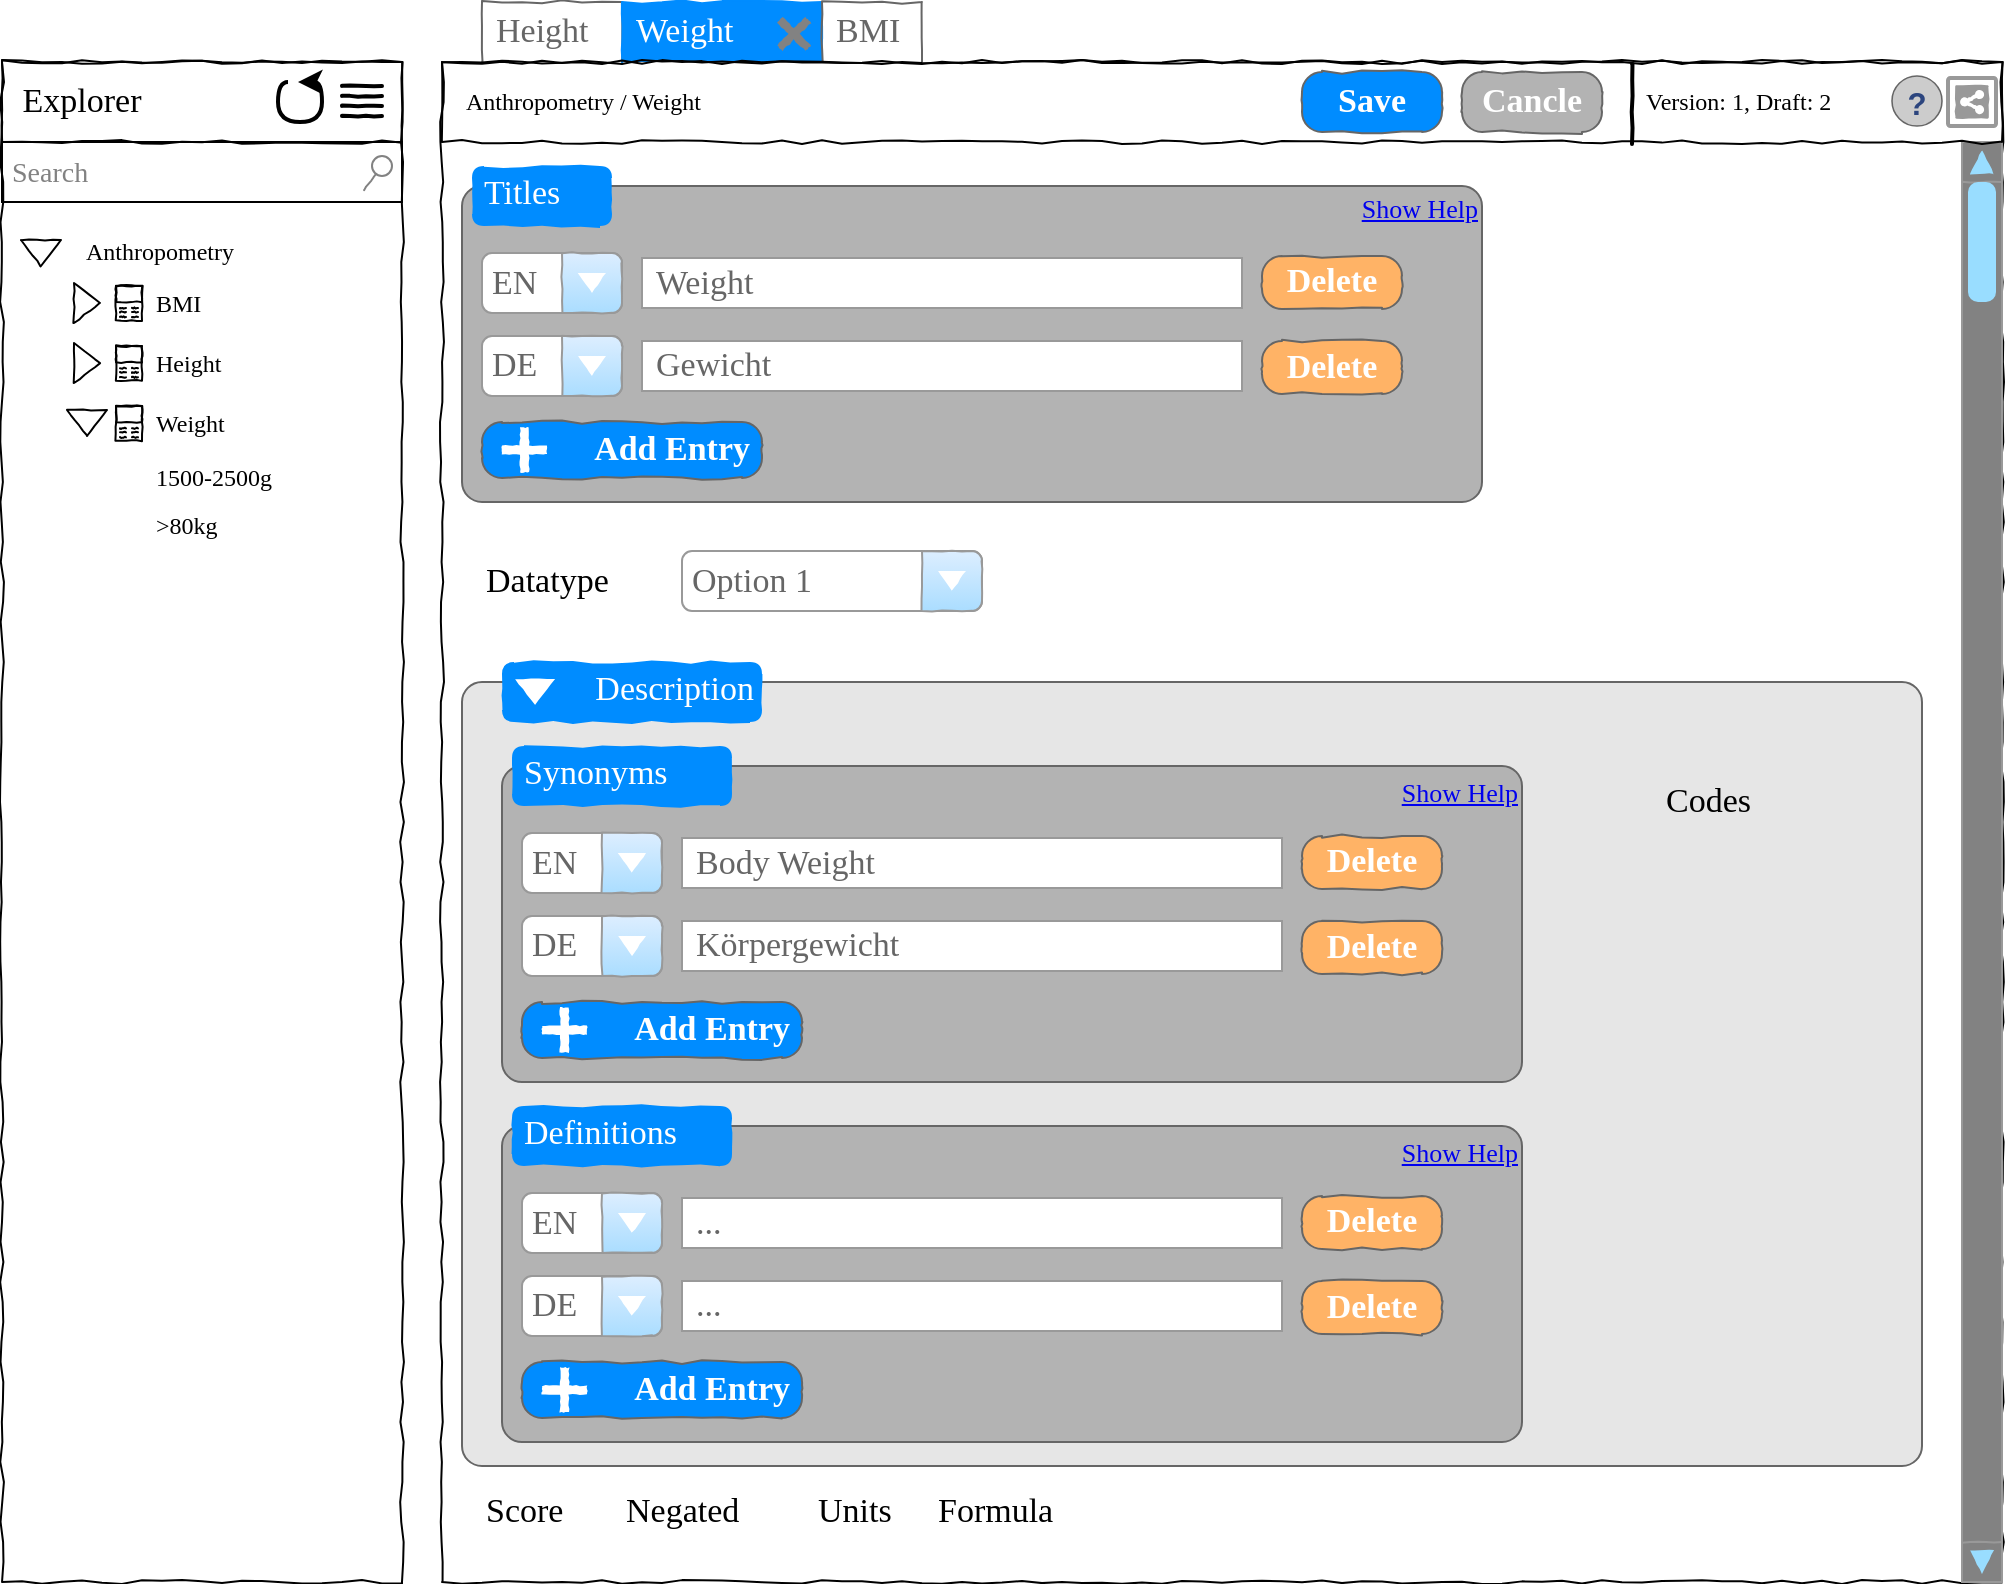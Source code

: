 <mxfile version="15.4.0" type="device"><diagram name="Page-1" id="03018318-947c-dd8e-b7a3-06fadd420f32"><mxGraphModel dx="1422" dy="810" grid="1" gridSize="10" guides="1" tooltips="1" connect="1" arrows="1" fold="1" page="1" pageScale="1" pageWidth="1100" pageHeight="850" background="none" math="0" shadow="0"><root><mxCell id="0"/><mxCell id="1" parent="0"/><mxCell id="8TfSYfjNBXRAgdzsA98q-6" value="" style="rounded=0;whiteSpace=wrap;html=1;shadow=0;comic=1;fontFamily=Verdana;strokeWidth=1;fillColor=none;" vertex="1" parent="1"><mxGeometry x="40" y="40" width="200" height="760" as="geometry"/></mxCell><mxCell id="8TfSYfjNBXRAgdzsA98q-7" value="Height" style="strokeWidth=1;shadow=0;dashed=0;align=center;html=1;shape=mxgraph.mockup.forms.uRect;fontSize=17;fontColor=#666666;align=left;spacingLeft=5;strokeColor=#666666;rounded=0;comic=1;fontFamily=Verdana;fillColor=none;" vertex="1" parent="1"><mxGeometry x="280" y="10" width="70" height="30" as="geometry"/></mxCell><mxCell id="8TfSYfjNBXRAgdzsA98q-8" value="Weight" style="strokeWidth=1;shadow=0;dashed=0;align=center;html=1;shape=mxgraph.mockup.forms.uRect;fontSize=17;fontColor=#ffffff;align=left;spacingLeft=5;strokeColor=#008cff;fillColor=#008cff;rounded=0;comic=1;fontFamily=Verdana;" vertex="1" parent="1"><mxGeometry x="350" y="10" width="100" height="30" as="geometry"/></mxCell><mxCell id="8TfSYfjNBXRAgdzsA98q-9" value="BMI" style="strokeWidth=1;shadow=0;dashed=0;align=center;html=1;shape=mxgraph.mockup.forms.uRect;fontSize=17;fontColor=#666666;align=left;spacingLeft=5;strokeColor=#666666;rounded=0;comic=1;fontFamily=Verdana;fillColor=none;" vertex="1" parent="1"><mxGeometry x="450" y="10" width="50" height="30" as="geometry"/></mxCell><mxCell id="8TfSYfjNBXRAgdzsA98q-10" value="" style="rounded=0;whiteSpace=wrap;html=1;shadow=0;comic=1;fontFamily=Verdana;strokeWidth=1;fillColor=none;align=left;" vertex="1" parent="1"><mxGeometry x="260" y="40" width="780" height="760" as="geometry"/></mxCell><mxCell id="8TfSYfjNBXRAgdzsA98q-11" value="" style="rounded=0;whiteSpace=wrap;html=1;shadow=0;comic=1;fontFamily=Verdana;strokeWidth=1;fillColor=none;" vertex="1" parent="1"><mxGeometry x="40" y="40" width="200" height="40" as="geometry"/></mxCell><mxCell id="8TfSYfjNBXRAgdzsA98q-12" value="" style="line;strokeWidth=2;html=1;rounded=0;shadow=0;comic=1;fontFamily=Verdana;fillColor=none;" vertex="1" parent="1"><mxGeometry x="210" y="52" width="20" height="10" as="geometry"/></mxCell><mxCell id="8TfSYfjNBXRAgdzsA98q-15" value="" style="line;strokeWidth=2;html=1;rounded=0;shadow=0;comic=1;fontFamily=Verdana;fillColor=none;" vertex="1" parent="1"><mxGeometry x="210" y="57" width="20" height="10" as="geometry"/></mxCell><mxCell id="8TfSYfjNBXRAgdzsA98q-16" value="" style="line;strokeWidth=2;html=1;rounded=0;shadow=0;comic=1;fontFamily=Verdana;fillColor=none;" vertex="1" parent="1"><mxGeometry x="210" y="62" width="20" height="10" as="geometry"/></mxCell><mxCell id="8TfSYfjNBXRAgdzsA98q-18" value="" style="line;strokeWidth=2;html=1;rounded=0;shadow=0;comic=1;fontFamily=Verdana;fillColor=none;" vertex="1" parent="1"><mxGeometry x="210" y="47" width="20" height="10" as="geometry"/></mxCell><mxCell id="8TfSYfjNBXRAgdzsA98q-20" value="" style="curved=1;endArrow=classic;html=1;rounded=0;fontFamily=Verdana;edgeStyle=orthogonalEdgeStyle;strokeWidth=2;" edge="1" parent="1"><mxGeometry width="50" height="50" relative="1" as="geometry"><mxPoint x="183" y="50" as="sourcePoint"/><mxPoint x="188" y="50" as="targetPoint"/><Array as="points"><mxPoint x="178" y="50"/><mxPoint x="178" y="70"/><mxPoint x="200" y="70"/><mxPoint x="200" y="50"/></Array></mxGeometry></mxCell><mxCell id="8TfSYfjNBXRAgdzsA98q-21" value="&lt;font style=&quot;font-size: 14px&quot; color=&quot;#828282&quot;&gt;Search&lt;/font&gt;" style="strokeWidth=1;shadow=0;dashed=0;align=center;html=1;shape=mxgraph.mockup.forms.searchBox;strokeColor=#000000;mainText=;strokeColor2=#828282;fontColor=#666666;fontSize=17;align=left;spacingLeft=3;rounded=0;comic=1;fontFamily=Verdana;fillColor=none;sketch=0;" vertex="1" parent="1"><mxGeometry x="40" y="80" width="200" height="30" as="geometry"/></mxCell><mxCell id="8TfSYfjNBXRAgdzsA98q-22" value="Anthropometry" style="text;html=1;strokeColor=none;fillColor=none;align=left;verticalAlign=middle;whiteSpace=wrap;rounded=0;shadow=0;comic=1;fontFamily=Verdana;" vertex="1" parent="1"><mxGeometry x="80" y="120" width="90" height="30" as="geometry"/></mxCell><mxCell id="8TfSYfjNBXRAgdzsA98q-24" value="" style="triangle;whiteSpace=wrap;html=1;rounded=0;shadow=0;comic=1;fontFamily=Verdana;strokeWidth=1;fillColor=none;rotation=90;" vertex="1" parent="1"><mxGeometry x="53" y="125.5" width="13" height="20" as="geometry"/></mxCell><mxCell id="8TfSYfjNBXRAgdzsA98q-26" value="BMI" style="text;html=1;strokeColor=none;fillColor=none;align=left;verticalAlign=middle;whiteSpace=wrap;rounded=0;shadow=0;comic=1;fontFamily=Verdana;" vertex="1" parent="1"><mxGeometry x="115" y="145.5" width="70" height="30" as="geometry"/></mxCell><mxCell id="8TfSYfjNBXRAgdzsA98q-27" value="Height" style="text;html=1;strokeColor=none;fillColor=none;align=left;verticalAlign=middle;whiteSpace=wrap;rounded=0;shadow=0;comic=1;fontFamily=Verdana;" vertex="1" parent="1"><mxGeometry x="115" y="175.5" width="70" height="30" as="geometry"/></mxCell><mxCell id="8TfSYfjNBXRAgdzsA98q-28" value="Weight" style="text;html=1;strokeColor=none;fillColor=none;align=left;verticalAlign=middle;whiteSpace=wrap;rounded=0;shadow=0;comic=1;fontFamily=Verdana;" vertex="1" parent="1"><mxGeometry x="115" y="205.5" width="70" height="30" as="geometry"/></mxCell><mxCell id="8TfSYfjNBXRAgdzsA98q-29" value="" style="triangle;whiteSpace=wrap;html=1;rounded=0;shadow=0;comic=1;fontFamily=Verdana;strokeWidth=1;fillColor=none;rotation=90;" vertex="1" parent="1"><mxGeometry x="76" y="210.5" width="13" height="20" as="geometry"/></mxCell><mxCell id="8TfSYfjNBXRAgdzsA98q-30" value="" style="triangle;whiteSpace=wrap;html=1;rounded=0;shadow=0;comic=1;fontFamily=Verdana;strokeWidth=1;fillColor=none;rotation=0;" vertex="1" parent="1"><mxGeometry x="76" y="150.5" width="13" height="20" as="geometry"/></mxCell><mxCell id="8TfSYfjNBXRAgdzsA98q-31" value="" style="triangle;whiteSpace=wrap;html=1;rounded=0;shadow=0;comic=1;fontFamily=Verdana;strokeWidth=1;fillColor=none;rotation=0;" vertex="1" parent="1"><mxGeometry x="76" y="180.5" width="13" height="20" as="geometry"/></mxCell><mxCell id="8TfSYfjNBXRAgdzsA98q-32" value="1500-2500g" style="text;html=1;strokeColor=none;fillColor=none;align=left;verticalAlign=middle;whiteSpace=wrap;rounded=0;shadow=0;comic=1;fontFamily=Verdana;" vertex="1" parent="1"><mxGeometry x="115" y="235.5" width="80" height="24.5" as="geometry"/></mxCell><mxCell id="8TfSYfjNBXRAgdzsA98q-33" value="&amp;gt;80kg" style="text;html=1;strokeColor=none;fillColor=none;align=left;verticalAlign=middle;whiteSpace=wrap;rounded=0;shadow=0;comic=1;fontFamily=Verdana;" vertex="1" parent="1"><mxGeometry x="115" y="260" width="80" height="24.5" as="geometry"/></mxCell><mxCell id="8TfSYfjNBXRAgdzsA98q-44" value="" style="group" vertex="1" connectable="0" parent="1"><mxGeometry x="97" y="151.83" width="13" height="20.17" as="geometry"/></mxCell><mxCell id="8TfSYfjNBXRAgdzsA98q-36" value="" style="rounded=0;whiteSpace=wrap;html=1;shadow=0;comic=1;fontFamily=Verdana;strokeWidth=1;fillColor=none;align=left;" vertex="1" parent="8TfSYfjNBXRAgdzsA98q-44"><mxGeometry width="13" height="17.34" as="geometry"/></mxCell><mxCell id="8TfSYfjNBXRAgdzsA98q-37" value="" style="rounded=0;whiteSpace=wrap;html=1;shadow=0;comic=1;fontFamily=Verdana;strokeWidth=1;fillColor=none;align=left;" vertex="1" parent="8TfSYfjNBXRAgdzsA98q-44"><mxGeometry y="0.17" width="13" height="8" as="geometry"/></mxCell><mxCell id="8TfSYfjNBXRAgdzsA98q-38" value="" style="line;strokeWidth=1;html=1;rounded=0;shadow=0;comic=1;fontFamily=Verdana;fillColor=none;align=left;fontSize=11;" vertex="1" parent="8TfSYfjNBXRAgdzsA98q-44"><mxGeometry x="2" y="6.17" width="3" height="10" as="geometry"/></mxCell><mxCell id="8TfSYfjNBXRAgdzsA98q-39" value="" style="line;strokeWidth=1;html=1;rounded=0;shadow=0;comic=1;fontFamily=Verdana;fillColor=none;align=left;fontSize=11;" vertex="1" parent="8TfSYfjNBXRAgdzsA98q-44"><mxGeometry x="2" y="8.67" width="3" height="9" as="geometry"/></mxCell><mxCell id="8TfSYfjNBXRAgdzsA98q-40" value="" style="line;strokeWidth=1;html=1;rounded=0;shadow=0;comic=1;fontFamily=Verdana;fillColor=none;align=left;fontSize=11;" vertex="1" parent="8TfSYfjNBXRAgdzsA98q-44"><mxGeometry x="8" y="6.17" width="3" height="10" as="geometry"/></mxCell><mxCell id="8TfSYfjNBXRAgdzsA98q-41" value="" style="line;strokeWidth=1;html=1;rounded=0;shadow=0;comic=1;fontFamily=Verdana;fillColor=none;align=left;fontSize=11;" vertex="1" parent="8TfSYfjNBXRAgdzsA98q-44"><mxGeometry x="8" y="8.67" width="3" height="9" as="geometry"/></mxCell><mxCell id="8TfSYfjNBXRAgdzsA98q-42" value="" style="line;strokeWidth=1;html=1;rounded=0;shadow=0;comic=1;fontFamily=Verdana;fillColor=none;align=left;fontSize=11;" vertex="1" parent="8TfSYfjNBXRAgdzsA98q-44"><mxGeometry x="2" y="11.17" width="3" height="9" as="geometry"/></mxCell><mxCell id="8TfSYfjNBXRAgdzsA98q-43" value="" style="line;strokeWidth=1;html=1;rounded=0;shadow=0;comic=1;fontFamily=Verdana;fillColor=none;align=left;fontSize=11;" vertex="1" parent="8TfSYfjNBXRAgdzsA98q-44"><mxGeometry x="8" y="11.17" width="3" height="9" as="geometry"/></mxCell><mxCell id="8TfSYfjNBXRAgdzsA98q-45" value="" style="group" vertex="1" connectable="0" parent="1"><mxGeometry x="97" y="182" width="13" height="20.17" as="geometry"/></mxCell><mxCell id="8TfSYfjNBXRAgdzsA98q-46" value="" style="rounded=0;whiteSpace=wrap;html=1;shadow=0;comic=1;fontFamily=Verdana;strokeWidth=1;fillColor=none;align=left;" vertex="1" parent="8TfSYfjNBXRAgdzsA98q-45"><mxGeometry width="13" height="17.34" as="geometry"/></mxCell><mxCell id="8TfSYfjNBXRAgdzsA98q-47" value="" style="rounded=0;whiteSpace=wrap;html=1;shadow=0;comic=1;fontFamily=Verdana;strokeWidth=1;fillColor=none;align=left;" vertex="1" parent="8TfSYfjNBXRAgdzsA98q-45"><mxGeometry y="0.17" width="13" height="8" as="geometry"/></mxCell><mxCell id="8TfSYfjNBXRAgdzsA98q-48" value="" style="line;strokeWidth=1;html=1;rounded=0;shadow=0;comic=1;fontFamily=Verdana;fillColor=none;align=left;fontSize=11;" vertex="1" parent="8TfSYfjNBXRAgdzsA98q-45"><mxGeometry x="2" y="6.17" width="3" height="10" as="geometry"/></mxCell><mxCell id="8TfSYfjNBXRAgdzsA98q-49" value="" style="line;strokeWidth=1;html=1;rounded=0;shadow=0;comic=1;fontFamily=Verdana;fillColor=none;align=left;fontSize=11;" vertex="1" parent="8TfSYfjNBXRAgdzsA98q-45"><mxGeometry x="2" y="8.67" width="3" height="9" as="geometry"/></mxCell><mxCell id="8TfSYfjNBXRAgdzsA98q-50" value="" style="line;strokeWidth=1;html=1;rounded=0;shadow=0;comic=1;fontFamily=Verdana;fillColor=none;align=left;fontSize=11;" vertex="1" parent="8TfSYfjNBXRAgdzsA98q-45"><mxGeometry x="8" y="6.17" width="3" height="10" as="geometry"/></mxCell><mxCell id="8TfSYfjNBXRAgdzsA98q-51" value="" style="line;strokeWidth=1;html=1;rounded=0;shadow=0;comic=1;fontFamily=Verdana;fillColor=none;align=left;fontSize=11;" vertex="1" parent="8TfSYfjNBXRAgdzsA98q-45"><mxGeometry x="8" y="8.67" width="3" height="9" as="geometry"/></mxCell><mxCell id="8TfSYfjNBXRAgdzsA98q-52" value="" style="line;strokeWidth=1;html=1;rounded=0;shadow=0;comic=1;fontFamily=Verdana;fillColor=none;align=left;fontSize=11;" vertex="1" parent="8TfSYfjNBXRAgdzsA98q-45"><mxGeometry x="2" y="11.17" width="3" height="9" as="geometry"/></mxCell><mxCell id="8TfSYfjNBXRAgdzsA98q-53" value="" style="line;strokeWidth=1;html=1;rounded=0;shadow=0;comic=1;fontFamily=Verdana;fillColor=none;align=left;fontSize=11;" vertex="1" parent="8TfSYfjNBXRAgdzsA98q-45"><mxGeometry x="8" y="11.17" width="3" height="9" as="geometry"/></mxCell><mxCell id="8TfSYfjNBXRAgdzsA98q-54" value="" style="group" vertex="1" connectable="0" parent="1"><mxGeometry x="97" y="212" width="13" height="20.17" as="geometry"/></mxCell><mxCell id="8TfSYfjNBXRAgdzsA98q-55" value="" style="rounded=0;whiteSpace=wrap;html=1;shadow=0;comic=1;fontFamily=Verdana;strokeWidth=1;fillColor=none;align=left;" vertex="1" parent="8TfSYfjNBXRAgdzsA98q-54"><mxGeometry width="13" height="17.34" as="geometry"/></mxCell><mxCell id="8TfSYfjNBXRAgdzsA98q-56" value="" style="rounded=0;whiteSpace=wrap;html=1;shadow=0;comic=1;fontFamily=Verdana;strokeWidth=1;fillColor=none;align=left;" vertex="1" parent="8TfSYfjNBXRAgdzsA98q-54"><mxGeometry y="0.17" width="13" height="8" as="geometry"/></mxCell><mxCell id="8TfSYfjNBXRAgdzsA98q-57" value="" style="line;strokeWidth=1;html=1;rounded=0;shadow=0;comic=1;fontFamily=Verdana;fillColor=none;align=left;fontSize=11;" vertex="1" parent="8TfSYfjNBXRAgdzsA98q-54"><mxGeometry x="2" y="6.17" width="3" height="10" as="geometry"/></mxCell><mxCell id="8TfSYfjNBXRAgdzsA98q-58" value="" style="line;strokeWidth=1;html=1;rounded=0;shadow=0;comic=1;fontFamily=Verdana;fillColor=none;align=left;fontSize=11;" vertex="1" parent="8TfSYfjNBXRAgdzsA98q-54"><mxGeometry x="2" y="8.67" width="3" height="9" as="geometry"/></mxCell><mxCell id="8TfSYfjNBXRAgdzsA98q-59" value="" style="line;strokeWidth=1;html=1;rounded=0;shadow=0;comic=1;fontFamily=Verdana;fillColor=none;align=left;fontSize=11;" vertex="1" parent="8TfSYfjNBXRAgdzsA98q-54"><mxGeometry x="8" y="6.17" width="3" height="10" as="geometry"/></mxCell><mxCell id="8TfSYfjNBXRAgdzsA98q-60" value="" style="line;strokeWidth=1;html=1;rounded=0;shadow=0;comic=1;fontFamily=Verdana;fillColor=none;align=left;fontSize=11;" vertex="1" parent="8TfSYfjNBXRAgdzsA98q-54"><mxGeometry x="8" y="8.67" width="3" height="9" as="geometry"/></mxCell><mxCell id="8TfSYfjNBXRAgdzsA98q-61" value="" style="line;strokeWidth=1;html=1;rounded=0;shadow=0;comic=1;fontFamily=Verdana;fillColor=none;align=left;fontSize=11;" vertex="1" parent="8TfSYfjNBXRAgdzsA98q-54"><mxGeometry x="2" y="11.17" width="3" height="9" as="geometry"/></mxCell><mxCell id="8TfSYfjNBXRAgdzsA98q-62" value="" style="line;strokeWidth=1;html=1;rounded=0;shadow=0;comic=1;fontFamily=Verdana;fillColor=none;align=left;fontSize=11;" vertex="1" parent="8TfSYfjNBXRAgdzsA98q-54"><mxGeometry x="8" y="11.17" width="3" height="9" as="geometry"/></mxCell><mxCell id="8TfSYfjNBXRAgdzsA98q-63" value="Explorer" style="text;html=1;strokeColor=none;fillColor=none;align=center;verticalAlign=middle;whiteSpace=wrap;rounded=0;shadow=0;comic=1;fontFamily=Verdana;fontSize=17;" vertex="1" parent="1"><mxGeometry x="50" y="45" width="60" height="30" as="geometry"/></mxCell><mxCell id="8TfSYfjNBXRAgdzsA98q-64" value="" style="shape=cross;whiteSpace=wrap;html=1;rounded=0;shadow=0;comic=1;sketch=0;fontFamily=Verdana;fontSize=17;strokeColor=none;strokeWidth=1;fillColor=#828282;align=left;rotation=45;" vertex="1" parent="1"><mxGeometry x="426" y="16" width="20" height="20" as="geometry"/></mxCell><mxCell id="8TfSYfjNBXRAgdzsA98q-65" value="" style="verticalLabelPosition=bottom;shadow=0;dashed=0;align=center;html=1;verticalAlign=top;strokeWidth=1;shape=mxgraph.mockup.navigation.scrollBar;strokeColor=#999999;barPos=100;fillColor2=#99ddff;strokeColor2=none;direction=north;rounded=0;comic=1;sketch=0;fontFamily=Verdana;fontSize=17;fillColor=#828282;" vertex="1" parent="1"><mxGeometry x="1020" y="80" width="20" height="720" as="geometry"/></mxCell><mxCell id="8TfSYfjNBXRAgdzsA98q-72" value="Datatype" style="text;html=1;strokeColor=none;fillColor=none;align=left;verticalAlign=middle;whiteSpace=wrap;rounded=0;shadow=0;comic=1;sketch=0;fontFamily=Verdana;fontSize=17;" vertex="1" parent="1"><mxGeometry x="280" y="284.5" width="60" height="30" as="geometry"/></mxCell><mxCell id="8TfSYfjNBXRAgdzsA98q-73" value="Units" style="text;html=1;strokeColor=none;fillColor=none;align=left;verticalAlign=middle;whiteSpace=wrap;rounded=0;shadow=0;comic=1;sketch=0;fontFamily=Verdana;fontSize=17;" vertex="1" parent="1"><mxGeometry x="446" y="750" width="60" height="30" as="geometry"/></mxCell><mxCell id="8TfSYfjNBXRAgdzsA98q-74" value="Score" style="text;html=1;strokeColor=none;fillColor=none;align=left;verticalAlign=middle;whiteSpace=wrap;rounded=0;shadow=0;comic=1;sketch=0;fontFamily=Verdana;fontSize=17;" vertex="1" parent="1"><mxGeometry x="280" y="750" width="60" height="30" as="geometry"/></mxCell><mxCell id="8TfSYfjNBXRAgdzsA98q-75" value="Negated" style="text;html=1;strokeColor=none;fillColor=none;align=left;verticalAlign=middle;whiteSpace=wrap;rounded=0;shadow=0;comic=1;sketch=0;fontFamily=Verdana;fontSize=17;" vertex="1" parent="1"><mxGeometry x="350" y="750" width="60" height="30" as="geometry"/></mxCell><mxCell id="8TfSYfjNBXRAgdzsA98q-76" value="Formula" style="text;html=1;strokeColor=none;fillColor=none;align=left;verticalAlign=middle;whiteSpace=wrap;rounded=0;shadow=0;comic=1;sketch=0;fontFamily=Verdana;fontSize=17;" vertex="1" parent="1"><mxGeometry x="506" y="750" width="60" height="30" as="geometry"/></mxCell><mxCell id="8TfSYfjNBXRAgdzsA98q-77" value="" style="shape=mxgraph.mockup.containers.marginRect;rectMarginTop=10;strokeColor=#666666;strokeWidth=1;dashed=0;rounded=1;arcSize=5;recursiveResize=0;shadow=0;comic=1;sketch=0;fontFamily=Verdana;fontSize=17;fillColor=#B3B3B3;align=left;html=1;" vertex="1" parent="1"><mxGeometry x="270" y="92" width="510" height="168" as="geometry"/></mxCell><mxCell id="8TfSYfjNBXRAgdzsA98q-78" value="Titles" style="shape=rect;strokeColor=none;fillColor=#008cff;strokeWidth=1;dashed=0;rounded=1;arcSize=20;fontColor=#ffffff;fontSize=17;spacing=2;spacingTop=-2;align=left;autosize=1;spacingLeft=4;resizeWidth=0;resizeHeight=0;perimeter=none;shadow=0;comic=1;sketch=0;fontFamily=Verdana;html=1;" vertex="1" parent="8TfSYfjNBXRAgdzsA98q-77"><mxGeometry x="5" width="70" height="30" as="geometry"/></mxCell><mxCell id="8TfSYfjNBXRAgdzsA98q-102" value="" style="group" vertex="1" connectable="0" parent="8TfSYfjNBXRAgdzsA98q-77"><mxGeometry x="10" y="43.5" width="460" height="112.5" as="geometry"/></mxCell><mxCell id="8TfSYfjNBXRAgdzsA98q-100" value="" style="group" vertex="1" connectable="0" parent="8TfSYfjNBXRAgdzsA98q-102"><mxGeometry width="460" height="30" as="geometry"/></mxCell><mxCell id="8TfSYfjNBXRAgdzsA98q-79" value="EN" style="strokeWidth=1;shadow=0;dashed=0;align=center;html=1;shape=mxgraph.mockup.forms.comboBox;strokeColor=#999999;fillColor=#ddeeff;align=left;fillColor2=#aaddff;mainText=;fontColor=#666666;fontSize=17;spacingLeft=3;rounded=0;comic=1;sketch=0;fontFamily=Verdana;" vertex="1" parent="8TfSYfjNBXRAgdzsA98q-100"><mxGeometry width="70" height="30" as="geometry"/></mxCell><mxCell id="8TfSYfjNBXRAgdzsA98q-96" value="Weight" style="strokeWidth=1;shadow=0;dashed=0;align=center;html=1;shape=mxgraph.mockup.forms.rrect;rSize=0;strokeColor=#999999;fontColor=#666666;align=left;spacingLeft=5;resizeWidth=1;rounded=0;comic=1;sketch=0;fontFamily=Verdana;fontSize=17;fillColor=#FFFFFF;" vertex="1" parent="8TfSYfjNBXRAgdzsA98q-100"><mxGeometry x="80" y="2.5" width="300" height="25" as="geometry"/></mxCell><mxCell id="8TfSYfjNBXRAgdzsA98q-99" value="Delete" style="strokeWidth=1;shadow=0;dashed=0;align=center;html=1;shape=mxgraph.mockup.buttons.button;strokeColor=#666666;fontColor=#ffffff;mainText=;buttonStyle=round;fontSize=17;fontStyle=1;fillColor=#FFB366;whiteSpace=wrap;rounded=0;comic=1;sketch=0;fontFamily=Verdana;" vertex="1" parent="8TfSYfjNBXRAgdzsA98q-100"><mxGeometry x="390" y="1.5" width="70" height="26.5" as="geometry"/></mxCell><mxCell id="8TfSYfjNBXRAgdzsA98q-101" value="" style="group" vertex="1" connectable="0" parent="8TfSYfjNBXRAgdzsA98q-102"><mxGeometry y="41.5" width="460" height="30" as="geometry"/></mxCell><mxCell id="8TfSYfjNBXRAgdzsA98q-80" value="DE" style="strokeWidth=1;shadow=0;dashed=0;align=center;html=1;shape=mxgraph.mockup.forms.comboBox;strokeColor=#999999;fillColor=#ddeeff;align=left;fillColor2=#aaddff;mainText=;fontColor=#666666;fontSize=17;spacingLeft=3;rounded=0;comic=1;sketch=0;fontFamily=Verdana;" vertex="1" parent="8TfSYfjNBXRAgdzsA98q-101"><mxGeometry width="70" height="30" as="geometry"/></mxCell><mxCell id="8TfSYfjNBXRAgdzsA98q-97" value="Gewicht" style="strokeWidth=1;shadow=0;dashed=0;align=center;html=1;shape=mxgraph.mockup.forms.rrect;rSize=0;strokeColor=#999999;fontColor=#666666;align=left;spacingLeft=5;resizeWidth=1;rounded=0;comic=1;sketch=0;fontFamily=Verdana;fontSize=17;fillColor=#FFFFFF;" vertex="1" parent="8TfSYfjNBXRAgdzsA98q-101"><mxGeometry x="80" y="2.5" width="300" height="25" as="geometry"/></mxCell><mxCell id="8TfSYfjNBXRAgdzsA98q-98" value="Delete" style="strokeWidth=1;shadow=0;dashed=0;align=center;html=1;shape=mxgraph.mockup.buttons.button;strokeColor=#666666;fontColor=#ffffff;mainText=;buttonStyle=round;fontSize=17;fontStyle=1;fillColor=#FFB366;whiteSpace=wrap;rounded=0;comic=1;sketch=0;fontFamily=Verdana;" vertex="1" parent="8TfSYfjNBXRAgdzsA98q-101"><mxGeometry x="390" y="2.5" width="70" height="26.5" as="geometry"/></mxCell><mxCell id="8TfSYfjNBXRAgdzsA98q-82" value="Add Entry" style="strokeWidth=1;shadow=0;dashed=0;align=right;html=1;shape=mxgraph.mockup.buttons.button;strokeColor=#666666;fontColor=#ffffff;mainText=;buttonStyle=round;fontSize=17;fontStyle=1;fillColor=#008cff;whiteSpace=wrap;rounded=0;comic=1;sketch=0;fontFamily=Verdana;spacingRight=4;" vertex="1" parent="8TfSYfjNBXRAgdzsA98q-77"><mxGeometry x="10" y="128" width="140" height="28" as="geometry"/></mxCell><mxCell id="8TfSYfjNBXRAgdzsA98q-81" value="" style="shape=cross;whiteSpace=wrap;html=1;rounded=1;shadow=0;comic=1;sketch=0;fontFamily=Verdana;fontSize=17;strokeColor=none;strokeWidth=1;fillColor=#FFFFFF;align=left;dashed=0;fontColor=#ffffff;spacing=2;spacingTop=-2;spacingLeft=4;arcSize=20;" vertex="1" parent="8TfSYfjNBXRAgdzsA98q-77"><mxGeometry x="20" y="130.75" width="22.5" height="22.5" as="geometry"/></mxCell><UserObject label="Show Help" link="https://www.draw.io" id="8TfSYfjNBXRAgdzsA98q-129"><mxCell style="text;html=1;strokeColor=none;fillColor=none;whiteSpace=wrap;align=right;verticalAlign=middle;fontColor=#0000EE;fontStyle=4;rounded=0;shadow=0;comic=1;sketch=0;fontFamily=Verdana;fontSize=13;" vertex="1" parent="8TfSYfjNBXRAgdzsA98q-77"><mxGeometry x="430" y="8" width="80" height="26.67" as="geometry"/></mxCell></UserObject><mxCell id="8TfSYfjNBXRAgdzsA98q-103" value="" style="shape=ext;double=0;rounded=0;whiteSpace=wrap;html=1;shadow=0;comic=1;sketch=0;fontFamily=Verdana;fontSize=17;strokeColor=default;strokeWidth=1;fillColor=none;align=right;" vertex="1" parent="1"><mxGeometry x="260" y="40" width="780" height="40" as="geometry"/></mxCell><mxCell id="8TfSYfjNBXRAgdzsA98q-104" value="Anthropometry / Weight" style="text;html=1;strokeColor=none;fillColor=none;align=left;verticalAlign=middle;whiteSpace=wrap;rounded=0;shadow=0;comic=1;fontFamily=Verdana;" vertex="1" parent="1"><mxGeometry x="270" y="45" width="220" height="30" as="geometry"/></mxCell><mxCell id="8TfSYfjNBXRAgdzsA98q-105" value="Version: 1, Draft: 2" style="text;html=1;strokeColor=none;fillColor=none;align=left;verticalAlign=middle;whiteSpace=wrap;rounded=0;shadow=0;comic=1;fontFamily=Verdana;" vertex="1" parent="1"><mxGeometry x="860" y="45" width="130" height="30" as="geometry"/></mxCell><mxCell id="8TfSYfjNBXRAgdzsA98q-106" value="" style="verticalLabelPosition=bottom;shadow=0;dashed=0;align=center;html=1;verticalAlign=top;strokeWidth=1;shape=mxgraph.mockup.misc.help_icon;rounded=0;comic=1;sketch=0;fontFamily=Verdana;fontSize=17;fillColor=none;" vertex="1" parent="1"><mxGeometry x="985" y="47" width="25" height="25" as="geometry"/></mxCell><mxCell id="8TfSYfjNBXRAgdzsA98q-107" value="" style="line;strokeWidth=2;direction=south;html=1;rounded=0;shadow=0;comic=1;sketch=0;fontFamily=Verdana;fontSize=17;fillColor=none;align=right;" vertex="1" parent="1"><mxGeometry x="850" y="41" width="10" height="40" as="geometry"/></mxCell><mxCell id="8TfSYfjNBXRAgdzsA98q-109" value="Save" style="strokeWidth=1;shadow=0;dashed=0;align=center;html=1;shape=mxgraph.mockup.buttons.button;strokeColor=#666666;fontColor=#ffffff;mainText=;buttonStyle=round;fontSize=17;fontStyle=1;fillColor=#008cff;whiteSpace=wrap;rounded=0;comic=1;sketch=0;fontFamily=Verdana;" vertex="1" parent="1"><mxGeometry x="690" y="45" width="70" height="30" as="geometry"/></mxCell><mxCell id="8TfSYfjNBXRAgdzsA98q-143" value="" style="shape=mxgraph.mockup.containers.marginRect;rectMarginTop=10;strokeColor=#666666;strokeWidth=1;dashed=0;rounded=1;arcSize=5;recursiveResize=0;shadow=0;comic=1;sketch=0;fontFamily=Verdana;fontSize=13;fillColor=#E6E6E6;align=right;html=1;" vertex="1" parent="1"><mxGeometry x="270" y="340" width="730" height="402" as="geometry"/></mxCell><mxCell id="8TfSYfjNBXRAgdzsA98q-130" value="" style="shape=mxgraph.mockup.containers.marginRect;rectMarginTop=10;strokeColor=#666666;strokeWidth=1;dashed=0;rounded=1;arcSize=5;recursiveResize=0;shadow=0;comic=1;sketch=0;fontFamily=Verdana;fontSize=17;fillColor=#B3B3B3;align=left;html=1;" vertex="1" parent="8TfSYfjNBXRAgdzsA98q-143"><mxGeometry x="20" y="222" width="510" height="168" as="geometry"/></mxCell><mxCell id="8TfSYfjNBXRAgdzsA98q-131" value="Definitions" style="shape=rect;strokeColor=none;fillColor=#008cff;strokeWidth=1;dashed=0;rounded=1;arcSize=20;fontColor=#ffffff;fontSize=17;spacing=2;spacingTop=-2;align=left;autosize=1;spacingLeft=4;resizeWidth=0;resizeHeight=0;perimeter=none;shadow=0;comic=1;sketch=0;fontFamily=Verdana;html=1;" vertex="1" parent="8TfSYfjNBXRAgdzsA98q-130"><mxGeometry x="5" width="110" height="30" as="geometry"/></mxCell><mxCell id="8TfSYfjNBXRAgdzsA98q-132" value="Add Entry" style="strokeWidth=1;shadow=0;dashed=0;align=right;html=1;shape=mxgraph.mockup.buttons.button;strokeColor=#666666;fontColor=#ffffff;mainText=;buttonStyle=round;fontSize=17;fontStyle=1;fillColor=#008cff;whiteSpace=wrap;rounded=0;comic=1;sketch=0;fontFamily=Verdana;spacingRight=4;" vertex="1" parent="8TfSYfjNBXRAgdzsA98q-130"><mxGeometry x="10" y="128" width="140" height="28" as="geometry"/></mxCell><mxCell id="8TfSYfjNBXRAgdzsA98q-133" value="" style="shape=cross;whiteSpace=wrap;html=1;rounded=1;shadow=0;comic=1;sketch=0;fontFamily=Verdana;fontSize=17;strokeColor=none;strokeWidth=1;fillColor=#FFFFFF;align=left;dashed=0;fontColor=#ffffff;spacing=2;spacingTop=-2;spacingLeft=4;arcSize=20;" vertex="1" parent="8TfSYfjNBXRAgdzsA98q-130"><mxGeometry x="20" y="130.75" width="22.5" height="22.5" as="geometry"/></mxCell><mxCell id="8TfSYfjNBXRAgdzsA98q-134" value="" style="group" vertex="1" connectable="0" parent="8TfSYfjNBXRAgdzsA98q-130"><mxGeometry x="10" y="43.5" width="460" height="30" as="geometry"/></mxCell><mxCell id="8TfSYfjNBXRAgdzsA98q-135" value="EN" style="strokeWidth=1;shadow=0;dashed=0;align=center;html=1;shape=mxgraph.mockup.forms.comboBox;strokeColor=#999999;fillColor=#ddeeff;align=left;fillColor2=#aaddff;mainText=;fontColor=#666666;fontSize=17;spacingLeft=3;rounded=0;comic=1;sketch=0;fontFamily=Verdana;" vertex="1" parent="8TfSYfjNBXRAgdzsA98q-134"><mxGeometry width="70" height="30" as="geometry"/></mxCell><mxCell id="8TfSYfjNBXRAgdzsA98q-136" value="..." style="strokeWidth=1;shadow=0;dashed=0;align=center;html=1;shape=mxgraph.mockup.forms.rrect;rSize=0;strokeColor=#999999;fontColor=#666666;align=left;spacingLeft=5;resizeWidth=1;rounded=0;comic=1;sketch=0;fontFamily=Verdana;fontSize=17;fillColor=#FFFFFF;" vertex="1" parent="8TfSYfjNBXRAgdzsA98q-134"><mxGeometry x="80" y="2.5" width="300" height="25" as="geometry"/></mxCell><mxCell id="8TfSYfjNBXRAgdzsA98q-137" value="Delete" style="strokeWidth=1;shadow=0;dashed=0;align=center;html=1;shape=mxgraph.mockup.buttons.button;strokeColor=#666666;fontColor=#ffffff;mainText=;buttonStyle=round;fontSize=17;fontStyle=1;fillColor=#FFB366;whiteSpace=wrap;rounded=0;comic=1;sketch=0;fontFamily=Verdana;" vertex="1" parent="8TfSYfjNBXRAgdzsA98q-134"><mxGeometry x="390" y="1.5" width="70" height="26.5" as="geometry"/></mxCell><mxCell id="8TfSYfjNBXRAgdzsA98q-138" value="" style="group" vertex="1" connectable="0" parent="8TfSYfjNBXRAgdzsA98q-130"><mxGeometry x="10" y="85" width="460" height="30" as="geometry"/></mxCell><mxCell id="8TfSYfjNBXRAgdzsA98q-139" value="DE" style="strokeWidth=1;shadow=0;dashed=0;align=center;html=1;shape=mxgraph.mockup.forms.comboBox;strokeColor=#999999;fillColor=#ddeeff;align=left;fillColor2=#aaddff;mainText=;fontColor=#666666;fontSize=17;spacingLeft=3;rounded=0;comic=1;sketch=0;fontFamily=Verdana;" vertex="1" parent="8TfSYfjNBXRAgdzsA98q-138"><mxGeometry width="70" height="30" as="geometry"/></mxCell><mxCell id="8TfSYfjNBXRAgdzsA98q-140" value="..." style="strokeWidth=1;shadow=0;dashed=0;align=center;html=1;shape=mxgraph.mockup.forms.rrect;rSize=0;strokeColor=#999999;fontColor=#666666;align=left;spacingLeft=5;resizeWidth=1;rounded=0;comic=1;sketch=0;fontFamily=Verdana;fontSize=17;fillColor=#FFFFFF;" vertex="1" parent="8TfSYfjNBXRAgdzsA98q-138"><mxGeometry x="80" y="2.5" width="300" height="25" as="geometry"/></mxCell><mxCell id="8TfSYfjNBXRAgdzsA98q-141" value="Delete" style="strokeWidth=1;shadow=0;dashed=0;align=center;html=1;shape=mxgraph.mockup.buttons.button;strokeColor=#666666;fontColor=#ffffff;mainText=;buttonStyle=round;fontSize=17;fontStyle=1;fillColor=#FFB366;whiteSpace=wrap;rounded=0;comic=1;sketch=0;fontFamily=Verdana;" vertex="1" parent="8TfSYfjNBXRAgdzsA98q-138"><mxGeometry x="390" y="2.5" width="70" height="26.5" as="geometry"/></mxCell><UserObject label="Show Help" link="https://www.draw.io" id="8TfSYfjNBXRAgdzsA98q-142"><mxCell style="text;html=1;strokeColor=none;fillColor=none;whiteSpace=wrap;align=right;verticalAlign=middle;fontColor=#0000EE;fontStyle=4;rounded=0;shadow=0;comic=1;sketch=0;fontFamily=Verdana;fontSize=13;" vertex="1" parent="8TfSYfjNBXRAgdzsA98q-130"><mxGeometry x="430" y="10" width="80" height="26.67" as="geometry"/></mxCell></UserObject><mxCell id="8TfSYfjNBXRAgdzsA98q-111" value="" style="shape=mxgraph.mockup.containers.marginRect;rectMarginTop=10;strokeColor=#666666;strokeWidth=1;dashed=0;rounded=1;arcSize=5;recursiveResize=0;shadow=0;comic=1;sketch=0;fontFamily=Verdana;fontSize=17;fillColor=#B3B3B3;align=left;html=1;" vertex="1" parent="8TfSYfjNBXRAgdzsA98q-143"><mxGeometry x="20" y="42" width="510" height="168" as="geometry"/></mxCell><mxCell id="8TfSYfjNBXRAgdzsA98q-112" value="Synonyms" style="shape=rect;strokeColor=none;fillColor=#008cff;strokeWidth=1;dashed=0;rounded=1;arcSize=20;fontColor=#ffffff;fontSize=17;spacing=2;spacingTop=-2;align=left;autosize=1;spacingLeft=4;resizeWidth=0;resizeHeight=0;perimeter=none;shadow=0;comic=1;sketch=0;fontFamily=Verdana;html=1;" vertex="1" parent="8TfSYfjNBXRAgdzsA98q-111"><mxGeometry x="5" width="110" height="30" as="geometry"/></mxCell><mxCell id="8TfSYfjNBXRAgdzsA98q-122" value="Add Entry" style="strokeWidth=1;shadow=0;dashed=0;align=right;html=1;shape=mxgraph.mockup.buttons.button;strokeColor=#666666;fontColor=#ffffff;mainText=;buttonStyle=round;fontSize=17;fontStyle=1;fillColor=#008cff;whiteSpace=wrap;rounded=0;comic=1;sketch=0;fontFamily=Verdana;spacingRight=4;" vertex="1" parent="8TfSYfjNBXRAgdzsA98q-111"><mxGeometry x="10" y="128" width="140" height="28" as="geometry"/></mxCell><mxCell id="8TfSYfjNBXRAgdzsA98q-123" value="" style="shape=cross;whiteSpace=wrap;html=1;rounded=1;shadow=0;comic=1;sketch=0;fontFamily=Verdana;fontSize=17;strokeColor=none;strokeWidth=1;fillColor=#FFFFFF;align=left;dashed=0;fontColor=#ffffff;spacing=2;spacingTop=-2;spacingLeft=4;arcSize=20;" vertex="1" parent="8TfSYfjNBXRAgdzsA98q-111"><mxGeometry x="20" y="130.75" width="22.5" height="22.5" as="geometry"/></mxCell><mxCell id="8TfSYfjNBXRAgdzsA98q-114" value="" style="group" vertex="1" connectable="0" parent="8TfSYfjNBXRAgdzsA98q-111"><mxGeometry x="10" y="43.5" width="460" height="30" as="geometry"/></mxCell><mxCell id="8TfSYfjNBXRAgdzsA98q-115" value="EN" style="strokeWidth=1;shadow=0;dashed=0;align=center;html=1;shape=mxgraph.mockup.forms.comboBox;strokeColor=#999999;fillColor=#ddeeff;align=left;fillColor2=#aaddff;mainText=;fontColor=#666666;fontSize=17;spacingLeft=3;rounded=0;comic=1;sketch=0;fontFamily=Verdana;" vertex="1" parent="8TfSYfjNBXRAgdzsA98q-114"><mxGeometry width="70" height="30" as="geometry"/></mxCell><mxCell id="8TfSYfjNBXRAgdzsA98q-116" value="Body Weight" style="strokeWidth=1;shadow=0;dashed=0;align=center;html=1;shape=mxgraph.mockup.forms.rrect;rSize=0;strokeColor=#999999;fontColor=#666666;align=left;spacingLeft=5;resizeWidth=1;rounded=0;comic=1;sketch=0;fontFamily=Verdana;fontSize=17;fillColor=#FFFFFF;" vertex="1" parent="8TfSYfjNBXRAgdzsA98q-114"><mxGeometry x="80" y="2.5" width="300" height="25" as="geometry"/></mxCell><mxCell id="8TfSYfjNBXRAgdzsA98q-117" value="Delete" style="strokeWidth=1;shadow=0;dashed=0;align=center;html=1;shape=mxgraph.mockup.buttons.button;strokeColor=#666666;fontColor=#ffffff;mainText=;buttonStyle=round;fontSize=17;fontStyle=1;fillColor=#FFB366;whiteSpace=wrap;rounded=0;comic=1;sketch=0;fontFamily=Verdana;" vertex="1" parent="8TfSYfjNBXRAgdzsA98q-114"><mxGeometry x="390" y="1.5" width="70" height="26.5" as="geometry"/></mxCell><mxCell id="8TfSYfjNBXRAgdzsA98q-118" value="" style="group" vertex="1" connectable="0" parent="8TfSYfjNBXRAgdzsA98q-111"><mxGeometry x="10" y="85" width="460" height="30" as="geometry"/></mxCell><mxCell id="8TfSYfjNBXRAgdzsA98q-119" value="DE" style="strokeWidth=1;shadow=0;dashed=0;align=center;html=1;shape=mxgraph.mockup.forms.comboBox;strokeColor=#999999;fillColor=#ddeeff;align=left;fillColor2=#aaddff;mainText=;fontColor=#666666;fontSize=17;spacingLeft=3;rounded=0;comic=1;sketch=0;fontFamily=Verdana;" vertex="1" parent="8TfSYfjNBXRAgdzsA98q-118"><mxGeometry width="70" height="30" as="geometry"/></mxCell><mxCell id="8TfSYfjNBXRAgdzsA98q-120" value="Körpergewicht" style="strokeWidth=1;shadow=0;dashed=0;align=center;html=1;shape=mxgraph.mockup.forms.rrect;rSize=0;strokeColor=#999999;fontColor=#666666;align=left;spacingLeft=5;resizeWidth=1;rounded=0;comic=1;sketch=0;fontFamily=Verdana;fontSize=17;fillColor=#FFFFFF;" vertex="1" parent="8TfSYfjNBXRAgdzsA98q-118"><mxGeometry x="80" y="2.5" width="300" height="25" as="geometry"/></mxCell><mxCell id="8TfSYfjNBXRAgdzsA98q-121" value="Delete" style="strokeWidth=1;shadow=0;dashed=0;align=center;html=1;shape=mxgraph.mockup.buttons.button;strokeColor=#666666;fontColor=#ffffff;mainText=;buttonStyle=round;fontSize=17;fontStyle=1;fillColor=#FFB366;whiteSpace=wrap;rounded=0;comic=1;sketch=0;fontFamily=Verdana;" vertex="1" parent="8TfSYfjNBXRAgdzsA98q-118"><mxGeometry x="390" y="2.5" width="70" height="26.5" as="geometry"/></mxCell><UserObject label="Show Help" link="https://www.draw.io" id="8TfSYfjNBXRAgdzsA98q-128"><mxCell style="text;html=1;strokeColor=none;fillColor=none;whiteSpace=wrap;align=right;verticalAlign=middle;fontColor=#0000EE;fontStyle=4;rounded=0;shadow=0;comic=1;sketch=0;fontFamily=Verdana;fontSize=13;" vertex="1" parent="8TfSYfjNBXRAgdzsA98q-111"><mxGeometry x="430" y="10" width="80" height="26.67" as="geometry"/></mxCell></UserObject><mxCell id="8TfSYfjNBXRAgdzsA98q-153" value="" style="group" vertex="1" connectable="0" parent="8TfSYfjNBXRAgdzsA98q-143"><mxGeometry x="20" width="130" height="30" as="geometry"/></mxCell><mxCell id="8TfSYfjNBXRAgdzsA98q-144" value="Description" style="shape=rect;strokeColor=none;fillColor=#008cff;strokeWidth=1;dashed=0;rounded=1;arcSize=20;fontColor=#ffffff;fontSize=17;spacing=2;spacingTop=-2;align=right;autosize=1;spacingLeft=4;resizeWidth=0;resizeHeight=0;perimeter=none;shadow=0;comic=1;sketch=0;fontFamily=Verdana;html=1;spacingRight=3;" vertex="1" parent="8TfSYfjNBXRAgdzsA98q-153"><mxGeometry width="130" height="30" as="geometry"/></mxCell><mxCell id="8TfSYfjNBXRAgdzsA98q-145" value="" style="triangle;whiteSpace=wrap;html=1;rounded=0;shadow=0;comic=1;fontFamily=Verdana;strokeWidth=1;fillColor=default;rotation=90;strokeColor=none;" vertex="1" parent="8TfSYfjNBXRAgdzsA98q-153"><mxGeometry x="10" y="5" width="13" height="20" as="geometry"/></mxCell><mxCell id="8TfSYfjNBXRAgdzsA98q-154" value="Codes" style="text;html=1;strokeColor=none;fillColor=none;align=left;verticalAlign=middle;whiteSpace=wrap;rounded=0;shadow=0;comic=1;sketch=0;fontFamily=Verdana;fontSize=17;" vertex="1" parent="8TfSYfjNBXRAgdzsA98q-143"><mxGeometry x="600" y="55" width="60" height="30" as="geometry"/></mxCell><mxCell id="8TfSYfjNBXRAgdzsA98q-110" value="Cancle" style="strokeWidth=1;shadow=0;dashed=0;align=center;html=1;shape=mxgraph.mockup.buttons.button;strokeColor=#666666;fontColor=#ffffff;mainText=;buttonStyle=round;fontSize=17;fontStyle=1;fillColor=#B3B3B3;whiteSpace=wrap;rounded=0;comic=1;sketch=0;fontFamily=Verdana;" vertex="1" parent="1"><mxGeometry x="770" y="45" width="70" height="30" as="geometry"/></mxCell><mxCell id="8TfSYfjNBXRAgdzsA98q-125" value="" style="strokeColor=#999999;verticalLabelPosition=bottom;shadow=0;dashed=0;verticalAlign=top;strokeWidth=2;html=1;shape=mxgraph.mockup.misc.shareIcon;rounded=0;comic=1;sketch=0;fontFamily=Verdana;fontSize=17;fillColor=none;" vertex="1" parent="1"><mxGeometry x="1013" y="48" width="24" height="24" as="geometry"/></mxCell><mxCell id="8TfSYfjNBXRAgdzsA98q-152" value="Option 1" style="strokeWidth=1;shadow=0;dashed=0;align=center;html=1;shape=mxgraph.mockup.forms.comboBox;strokeColor=#999999;fillColor=#ddeeff;align=left;fillColor2=#aaddff;mainText=;fontColor=#666666;fontSize=17;spacingLeft=3;rounded=0;comic=1;sketch=0;fontFamily=Verdana;" vertex="1" parent="1"><mxGeometry x="380" y="284.5" width="150" height="30" as="geometry"/></mxCell></root></mxGraphModel></diagram></mxfile>